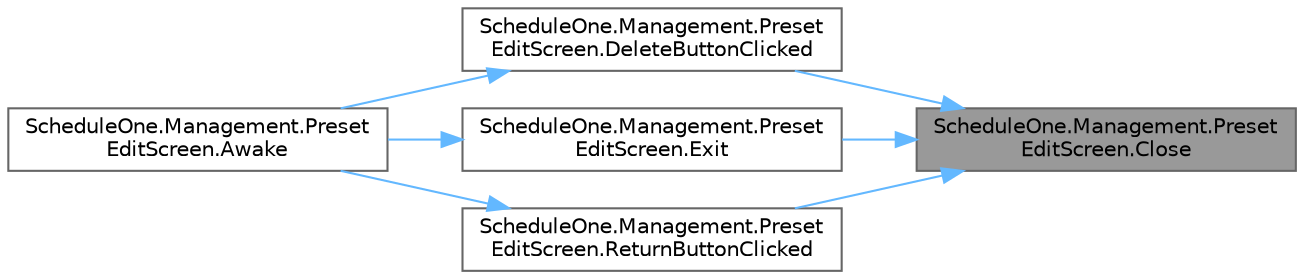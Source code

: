 digraph "ScheduleOne.Management.PresetEditScreen.Close"
{
 // LATEX_PDF_SIZE
  bgcolor="transparent";
  edge [fontname=Helvetica,fontsize=10,labelfontname=Helvetica,labelfontsize=10];
  node [fontname=Helvetica,fontsize=10,shape=box,height=0.2,width=0.4];
  rankdir="RL";
  Node1 [id="Node000001",label="ScheduleOne.Management.Preset\lEditScreen.Close",height=0.2,width=0.4,color="gray40", fillcolor="grey60", style="filled", fontcolor="black",tooltip=" "];
  Node1 -> Node2 [id="edge1_Node000001_Node000002",dir="back",color="steelblue1",style="solid",tooltip=" "];
  Node2 [id="Node000002",label="ScheduleOne.Management.Preset\lEditScreen.DeleteButtonClicked",height=0.2,width=0.4,color="grey40", fillcolor="white", style="filled",URL="$class_schedule_one_1_1_management_1_1_preset_edit_screen.html#aeda2953de56adcf0c2df9fa8390e5a57",tooltip=" "];
  Node2 -> Node3 [id="edge2_Node000002_Node000003",dir="back",color="steelblue1",style="solid",tooltip=" "];
  Node3 [id="Node000003",label="ScheduleOne.Management.Preset\lEditScreen.Awake",height=0.2,width=0.4,color="grey40", fillcolor="white", style="filled",URL="$class_schedule_one_1_1_management_1_1_preset_edit_screen.html#a4159adaf0d24e76c690fe82923364907",tooltip=" "];
  Node1 -> Node4 [id="edge3_Node000001_Node000004",dir="back",color="steelblue1",style="solid",tooltip=" "];
  Node4 [id="Node000004",label="ScheduleOne.Management.Preset\lEditScreen.Exit",height=0.2,width=0.4,color="grey40", fillcolor="white", style="filled",URL="$class_schedule_one_1_1_management_1_1_preset_edit_screen.html#af8f03618635e635551c89aac7f5acc96",tooltip=" "];
  Node4 -> Node3 [id="edge4_Node000004_Node000003",dir="back",color="steelblue1",style="solid",tooltip=" "];
  Node1 -> Node5 [id="edge5_Node000001_Node000005",dir="back",color="steelblue1",style="solid",tooltip=" "];
  Node5 [id="Node000005",label="ScheduleOne.Management.Preset\lEditScreen.ReturnButtonClicked",height=0.2,width=0.4,color="grey40", fillcolor="white", style="filled",URL="$class_schedule_one_1_1_management_1_1_preset_edit_screen.html#aba5ff0c598a3f2bc71816bb868dcd406",tooltip=" "];
  Node5 -> Node3 [id="edge6_Node000005_Node000003",dir="back",color="steelblue1",style="solid",tooltip=" "];
}
